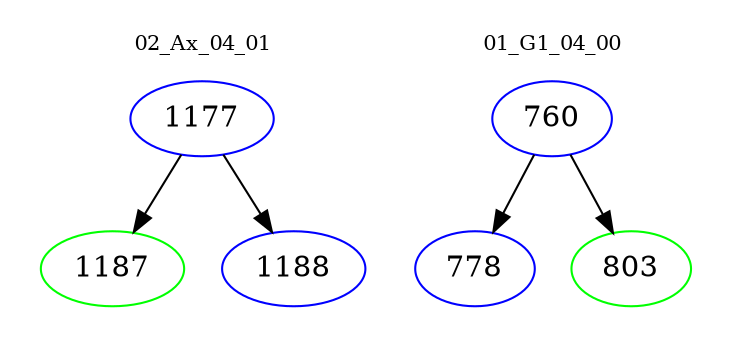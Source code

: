 digraph{
subgraph cluster_0 {
color = white
label = "02_Ax_04_01";
fontsize=10;
T0_1177 [label="1177", color="blue"]
T0_1177 -> T0_1187 [color="black"]
T0_1187 [label="1187", color="green"]
T0_1177 -> T0_1188 [color="black"]
T0_1188 [label="1188", color="blue"]
}
subgraph cluster_1 {
color = white
label = "01_G1_04_00";
fontsize=10;
T1_760 [label="760", color="blue"]
T1_760 -> T1_778 [color="black"]
T1_778 [label="778", color="blue"]
T1_760 -> T1_803 [color="black"]
T1_803 [label="803", color="green"]
}
}
